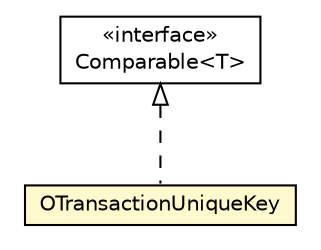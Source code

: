 #!/usr/local/bin/dot
#
# Class diagram 
# Generated by UMLGraph version R5_6-24-gf6e263 (http://www.umlgraph.org/)
#

digraph G {
	edge [fontname="Helvetica",fontsize=10,labelfontname="Helvetica",labelfontsize=10];
	node [fontname="Helvetica",fontsize=10,shape=plaintext];
	nodesep=0.25;
	ranksep=0.5;
	// com.orientechnologies.orient.server.distributed.impl.task.transaction.OTransactionUniqueKey
	c7609491 [label=<<table title="com.orientechnologies.orient.server.distributed.impl.task.transaction.OTransactionUniqueKey" border="0" cellborder="1" cellspacing="0" cellpadding="2" port="p" bgcolor="lemonChiffon" href="./OTransactionUniqueKey.html">
		<tr><td><table border="0" cellspacing="0" cellpadding="1">
<tr><td align="center" balign="center"> OTransactionUniqueKey </td></tr>
		</table></td></tr>
		</table>>, URL="./OTransactionUniqueKey.html", fontname="Helvetica", fontcolor="black", fontsize=10.0];
	//com.orientechnologies.orient.server.distributed.impl.task.transaction.OTransactionUniqueKey implements java.lang.Comparable<T>
	c7609687:p -> c7609491:p [dir=back,arrowtail=empty,style=dashed];
	// java.lang.Comparable<T>
	c7609687 [label=<<table title="java.lang.Comparable" border="0" cellborder="1" cellspacing="0" cellpadding="2" port="p" href="http://java.sun.com/j2se/1.4.2/docs/api/java/lang/Comparable.html">
		<tr><td><table border="0" cellspacing="0" cellpadding="1">
<tr><td align="center" balign="center"> &#171;interface&#187; </td></tr>
<tr><td align="center" balign="center"> Comparable&lt;T&gt; </td></tr>
		</table></td></tr>
		</table>>, URL="http://java.sun.com/j2se/1.4.2/docs/api/java/lang/Comparable.html", fontname="Helvetica", fontcolor="black", fontsize=10.0];
}

